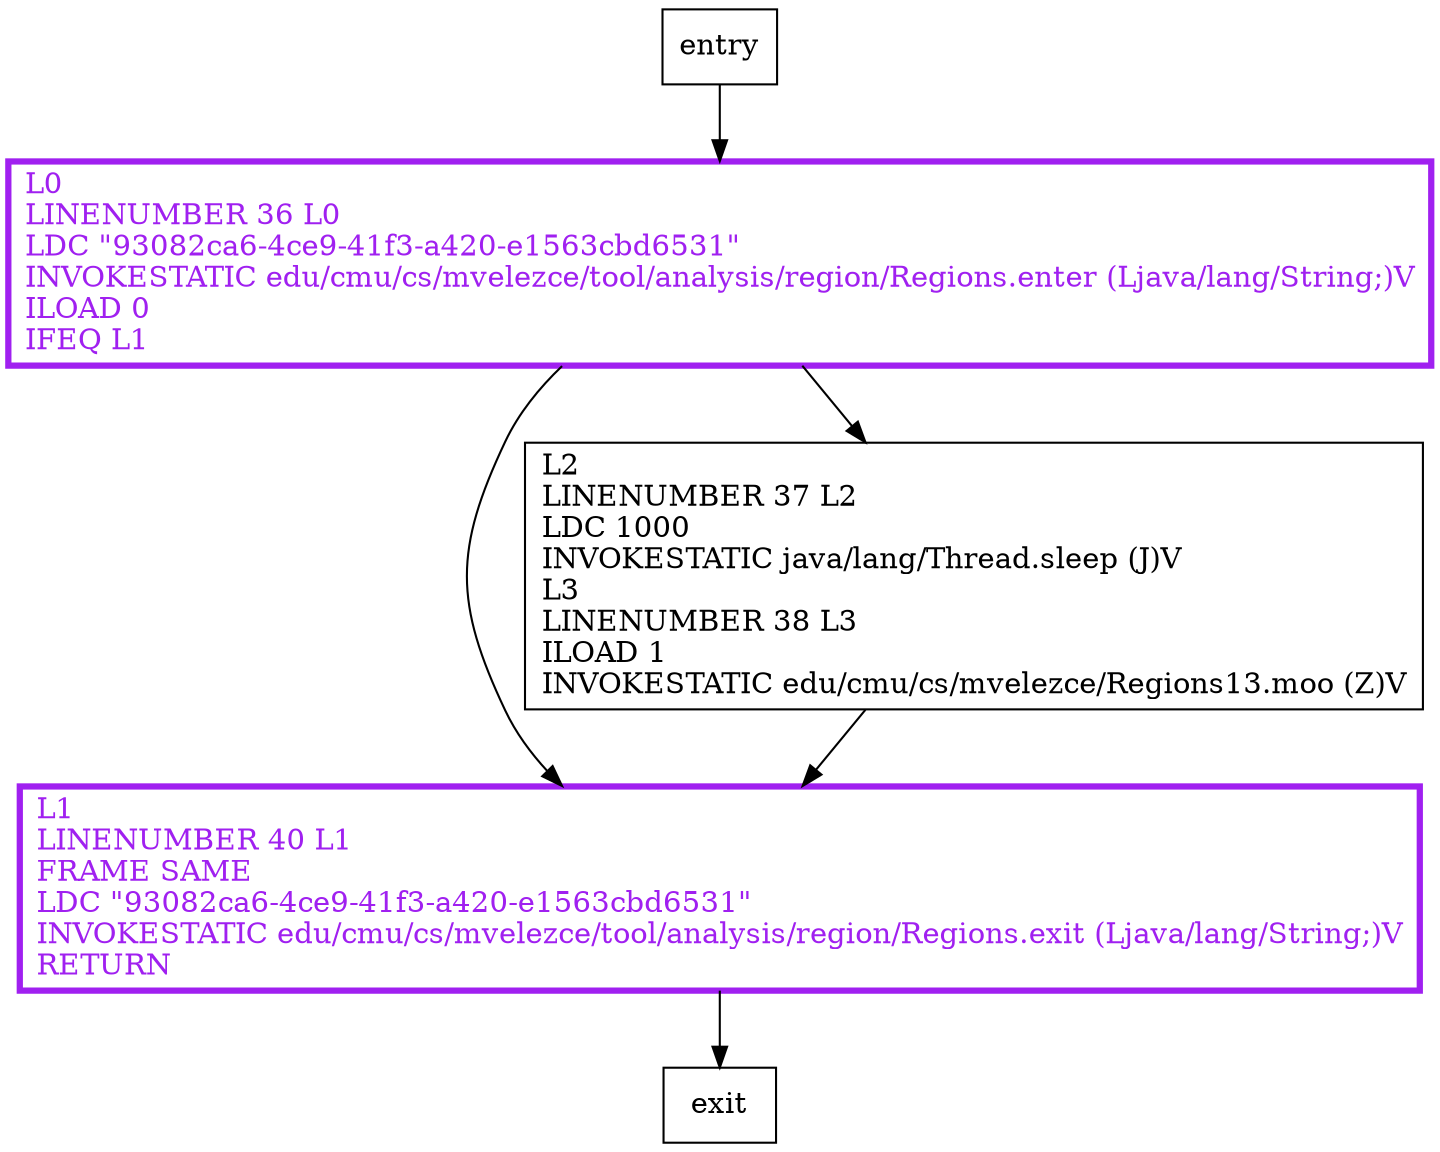 digraph foo {
node [shape=record];
1406763631 [label="L0\lLINENUMBER 36 L0\lLDC \"93082ca6-4ce9-41f3-a420-e1563cbd6531\"\lINVOKESTATIC edu/cmu/cs/mvelezce/tool/analysis/region/Regions.enter (Ljava/lang/String;)V\lILOAD 0\lIFEQ L1\l"];
512029640 [label="L1\lLINENUMBER 40 L1\lFRAME SAME\lLDC \"93082ca6-4ce9-41f3-a420-e1563cbd6531\"\lINVOKESTATIC edu/cmu/cs/mvelezce/tool/analysis/region/Regions.exit (Ljava/lang/String;)V\lRETURN\l"];
1599728268 [label="L2\lLINENUMBER 37 L2\lLDC 1000\lINVOKESTATIC java/lang/Thread.sleep (J)V\lL3\lLINENUMBER 38 L3\lILOAD 1\lINVOKESTATIC edu/cmu/cs/mvelezce/Regions13.moo (Z)V\l"];
entry;
exit;
1406763631 -> 512029640;
1406763631 -> 1599728268;
entry -> 1406763631;
512029640 -> exit;
1599728268 -> 512029640;
1406763631[fontcolor="purple", penwidth=3, color="purple"];
512029640[fontcolor="purple", penwidth=3, color="purple"];
}
